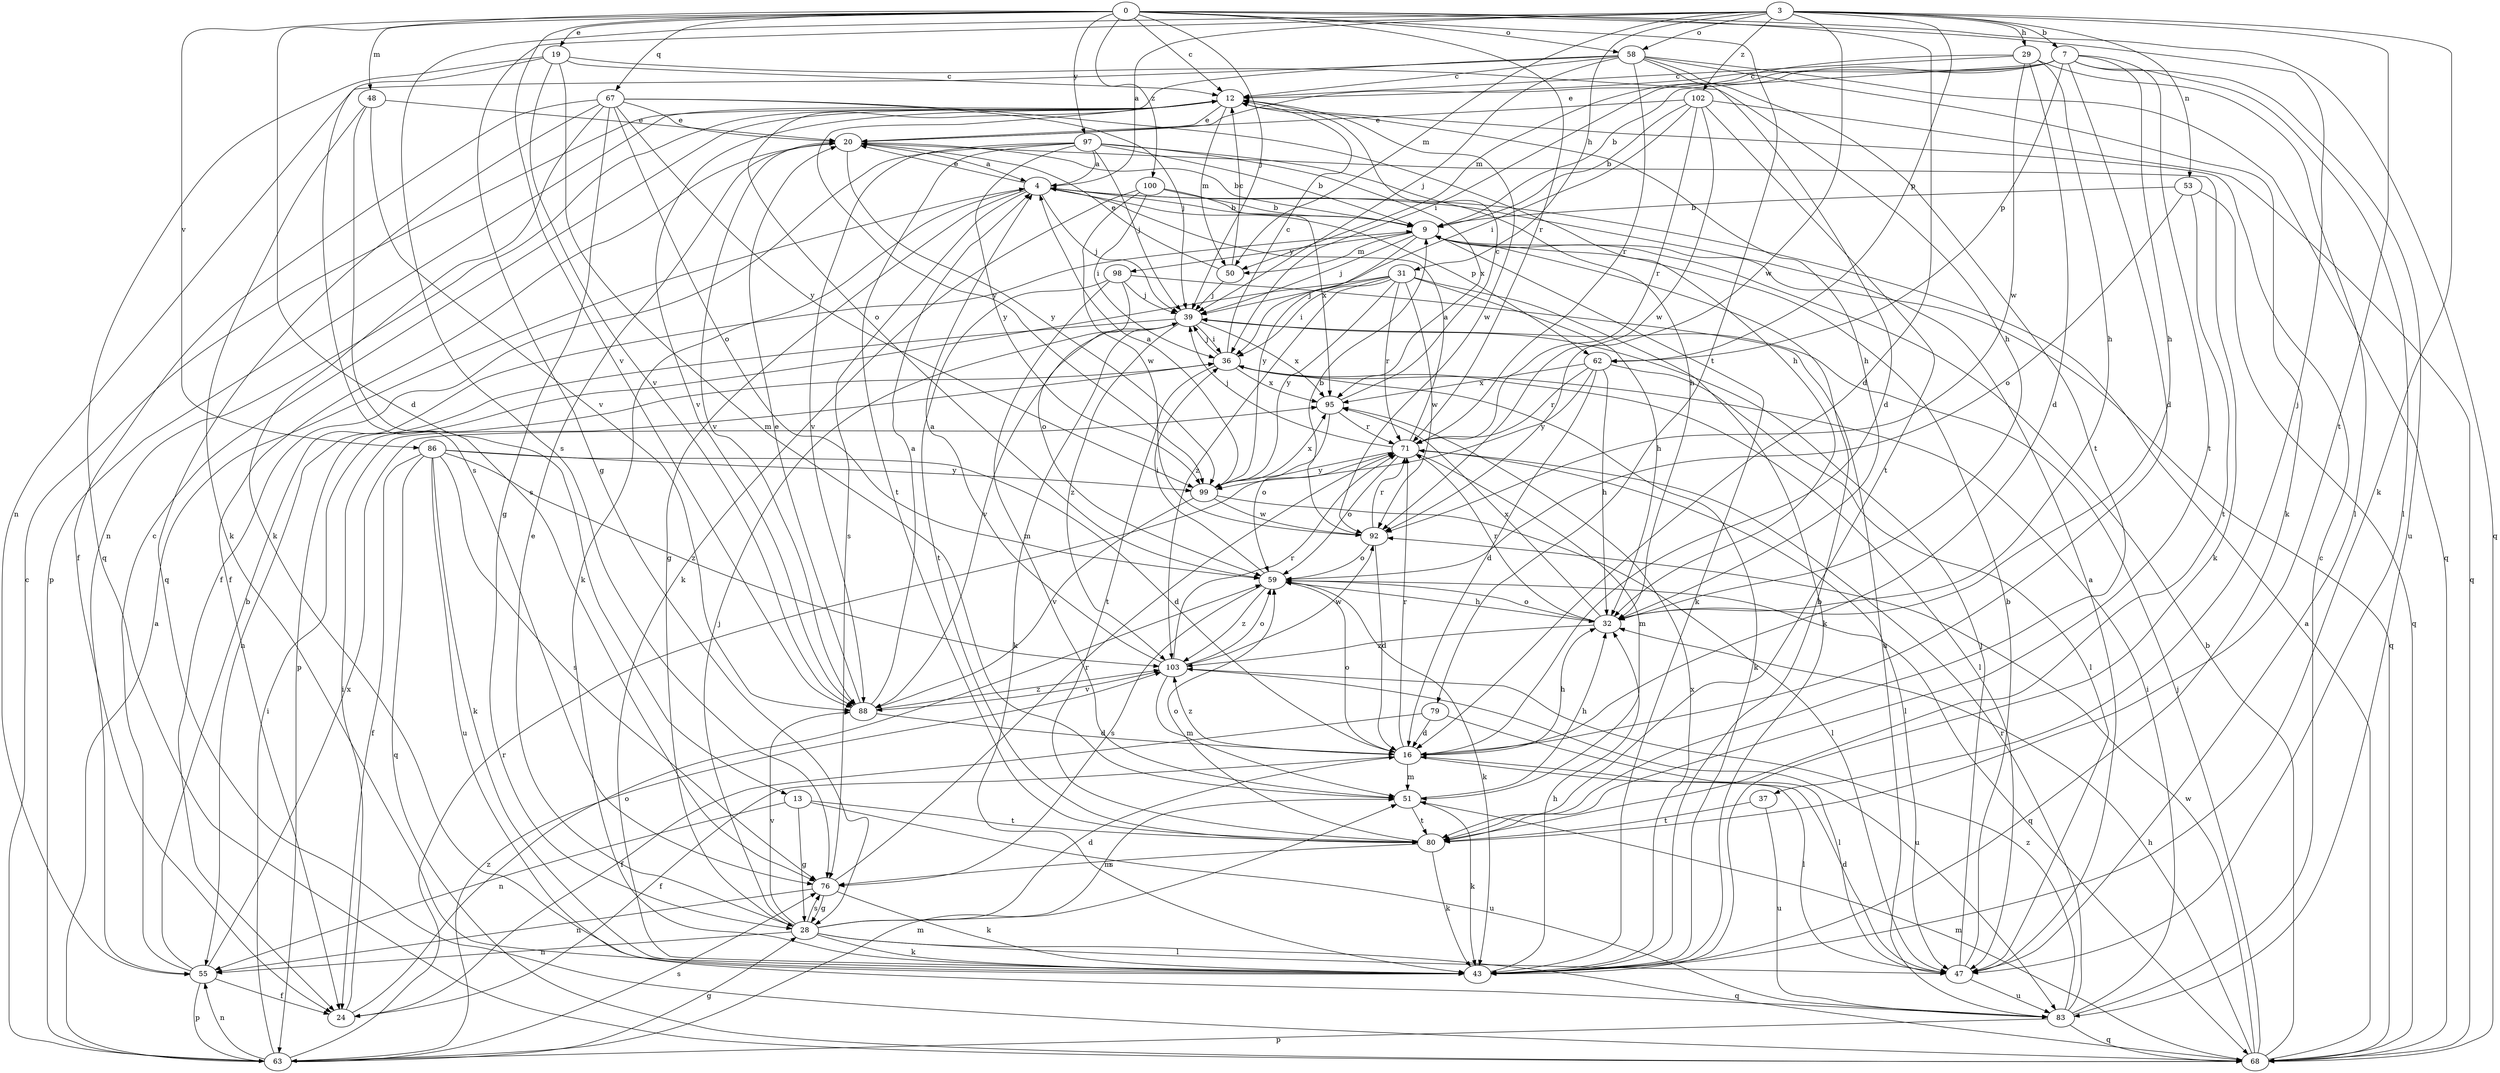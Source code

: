 strict digraph  {
0;
3;
4;
7;
9;
12;
13;
16;
19;
20;
24;
28;
29;
31;
32;
36;
37;
39;
43;
47;
48;
50;
51;
53;
55;
58;
59;
62;
63;
67;
68;
71;
76;
79;
80;
83;
86;
88;
92;
95;
97;
98;
99;
100;
102;
103;
0 -> 12  [label=c];
0 -> 13  [label=d];
0 -> 16  [label=d];
0 -> 19  [label=e];
0 -> 37  [label=j];
0 -> 39  [label=j];
0 -> 48  [label=m];
0 -> 58  [label=o];
0 -> 67  [label=q];
0 -> 68  [label=q];
0 -> 71  [label=r];
0 -> 79  [label=t];
0 -> 86  [label=v];
0 -> 88  [label=v];
0 -> 97  [label=y];
0 -> 100  [label=z];
3 -> 4  [label=a];
3 -> 7  [label=b];
3 -> 28  [label=g];
3 -> 29  [label=h];
3 -> 31  [label=h];
3 -> 43  [label=k];
3 -> 50  [label=m];
3 -> 53  [label=n];
3 -> 58  [label=o];
3 -> 62  [label=p];
3 -> 76  [label=s];
3 -> 80  [label=t];
3 -> 92  [label=w];
3 -> 102  [label=z];
4 -> 9  [label=b];
4 -> 20  [label=e];
4 -> 28  [label=g];
4 -> 39  [label=j];
4 -> 43  [label=k];
4 -> 62  [label=p];
4 -> 76  [label=s];
7 -> 9  [label=b];
7 -> 12  [label=c];
7 -> 16  [label=d];
7 -> 32  [label=h];
7 -> 36  [label=i];
7 -> 47  [label=l];
7 -> 50  [label=m];
7 -> 62  [label=p];
7 -> 80  [label=t];
7 -> 83  [label=u];
9 -> 39  [label=j];
9 -> 43  [label=k];
9 -> 50  [label=m];
9 -> 68  [label=q];
9 -> 98  [label=y];
9 -> 99  [label=y];
12 -> 20  [label=e];
12 -> 32  [label=h];
12 -> 50  [label=m];
12 -> 55  [label=n];
12 -> 63  [label=p];
12 -> 88  [label=v];
12 -> 92  [label=w];
12 -> 99  [label=y];
13 -> 28  [label=g];
13 -> 55  [label=n];
13 -> 80  [label=t];
13 -> 83  [label=u];
16 -> 24  [label=f];
16 -> 32  [label=h];
16 -> 47  [label=l];
16 -> 51  [label=m];
16 -> 59  [label=o];
16 -> 71  [label=r];
16 -> 103  [label=z];
19 -> 12  [label=c];
19 -> 32  [label=h];
19 -> 51  [label=m];
19 -> 68  [label=q];
19 -> 76  [label=s];
19 -> 88  [label=v];
20 -> 4  [label=a];
20 -> 9  [label=b];
20 -> 24  [label=f];
20 -> 43  [label=k];
20 -> 88  [label=v];
20 -> 99  [label=y];
24 -> 36  [label=i];
24 -> 59  [label=o];
28 -> 16  [label=d];
28 -> 20  [label=e];
28 -> 39  [label=j];
28 -> 43  [label=k];
28 -> 47  [label=l];
28 -> 51  [label=m];
28 -> 55  [label=n];
28 -> 68  [label=q];
28 -> 76  [label=s];
28 -> 88  [label=v];
29 -> 12  [label=c];
29 -> 16  [label=d];
29 -> 20  [label=e];
29 -> 32  [label=h];
29 -> 47  [label=l];
29 -> 92  [label=w];
31 -> 32  [label=h];
31 -> 36  [label=i];
31 -> 39  [label=j];
31 -> 43  [label=k];
31 -> 63  [label=p];
31 -> 71  [label=r];
31 -> 92  [label=w];
31 -> 99  [label=y];
31 -> 103  [label=z];
32 -> 59  [label=o];
32 -> 71  [label=r];
32 -> 95  [label=x];
32 -> 103  [label=z];
36 -> 12  [label=c];
36 -> 39  [label=j];
36 -> 43  [label=k];
36 -> 47  [label=l];
36 -> 80  [label=t];
36 -> 95  [label=x];
37 -> 80  [label=t];
37 -> 83  [label=u];
39 -> 36  [label=i];
39 -> 43  [label=k];
39 -> 55  [label=n];
39 -> 88  [label=v];
39 -> 95  [label=x];
39 -> 103  [label=z];
43 -> 9  [label=b];
43 -> 32  [label=h];
43 -> 95  [label=x];
47 -> 4  [label=a];
47 -> 9  [label=b];
47 -> 16  [label=d];
47 -> 39  [label=j];
47 -> 83  [label=u];
48 -> 20  [label=e];
48 -> 43  [label=k];
48 -> 76  [label=s];
48 -> 88  [label=v];
50 -> 12  [label=c];
50 -> 20  [label=e];
50 -> 39  [label=j];
51 -> 32  [label=h];
51 -> 43  [label=k];
51 -> 80  [label=t];
53 -> 9  [label=b];
53 -> 59  [label=o];
53 -> 68  [label=q];
53 -> 80  [label=t];
55 -> 9  [label=b];
55 -> 12  [label=c];
55 -> 24  [label=f];
55 -> 63  [label=p];
55 -> 95  [label=x];
58 -> 12  [label=c];
58 -> 16  [label=d];
58 -> 39  [label=j];
58 -> 43  [label=k];
58 -> 55  [label=n];
58 -> 59  [label=o];
58 -> 68  [label=q];
58 -> 71  [label=r];
58 -> 80  [label=t];
59 -> 32  [label=h];
59 -> 36  [label=i];
59 -> 43  [label=k];
59 -> 68  [label=q];
59 -> 76  [label=s];
59 -> 103  [label=z];
62 -> 16  [label=d];
62 -> 32  [label=h];
62 -> 47  [label=l];
62 -> 71  [label=r];
62 -> 95  [label=x];
62 -> 99  [label=y];
63 -> 4  [label=a];
63 -> 12  [label=c];
63 -> 28  [label=g];
63 -> 36  [label=i];
63 -> 51  [label=m];
63 -> 55  [label=n];
63 -> 71  [label=r];
63 -> 76  [label=s];
63 -> 103  [label=z];
67 -> 20  [label=e];
67 -> 24  [label=f];
67 -> 28  [label=g];
67 -> 32  [label=h];
67 -> 39  [label=j];
67 -> 43  [label=k];
67 -> 59  [label=o];
67 -> 68  [label=q];
67 -> 99  [label=y];
68 -> 4  [label=a];
68 -> 9  [label=b];
68 -> 32  [label=h];
68 -> 39  [label=j];
68 -> 51  [label=m];
68 -> 92  [label=w];
71 -> 4  [label=a];
71 -> 39  [label=j];
71 -> 47  [label=l];
71 -> 51  [label=m];
71 -> 59  [label=o];
71 -> 99  [label=y];
76 -> 28  [label=g];
76 -> 43  [label=k];
76 -> 55  [label=n];
76 -> 71  [label=r];
79 -> 16  [label=d];
79 -> 24  [label=f];
79 -> 47  [label=l];
80 -> 43  [label=k];
80 -> 59  [label=o];
80 -> 76  [label=s];
83 -> 12  [label=c];
83 -> 36  [label=i];
83 -> 63  [label=p];
83 -> 68  [label=q];
83 -> 71  [label=r];
83 -> 103  [label=z];
86 -> 16  [label=d];
86 -> 24  [label=f];
86 -> 43  [label=k];
86 -> 68  [label=q];
86 -> 76  [label=s];
86 -> 83  [label=u];
86 -> 99  [label=y];
86 -> 103  [label=z];
88 -> 4  [label=a];
88 -> 16  [label=d];
88 -> 20  [label=e];
88 -> 103  [label=z];
92 -> 9  [label=b];
92 -> 16  [label=d];
92 -> 59  [label=o];
92 -> 71  [label=r];
95 -> 12  [label=c];
95 -> 59  [label=o];
95 -> 71  [label=r];
97 -> 4  [label=a];
97 -> 9  [label=b];
97 -> 24  [label=f];
97 -> 32  [label=h];
97 -> 39  [label=j];
97 -> 80  [label=t];
97 -> 88  [label=v];
97 -> 95  [label=x];
97 -> 99  [label=y];
98 -> 39  [label=j];
98 -> 51  [label=m];
98 -> 59  [label=o];
98 -> 80  [label=t];
98 -> 83  [label=u];
99 -> 4  [label=a];
99 -> 47  [label=l];
99 -> 88  [label=v];
99 -> 92  [label=w];
99 -> 95  [label=x];
100 -> 9  [label=b];
100 -> 36  [label=i];
100 -> 43  [label=k];
100 -> 92  [label=w];
100 -> 95  [label=x];
102 -> 9  [label=b];
102 -> 20  [label=e];
102 -> 36  [label=i];
102 -> 68  [label=q];
102 -> 71  [label=r];
102 -> 80  [label=t];
102 -> 92  [label=w];
103 -> 4  [label=a];
103 -> 51  [label=m];
103 -> 59  [label=o];
103 -> 71  [label=r];
103 -> 83  [label=u];
103 -> 88  [label=v];
103 -> 92  [label=w];
}
